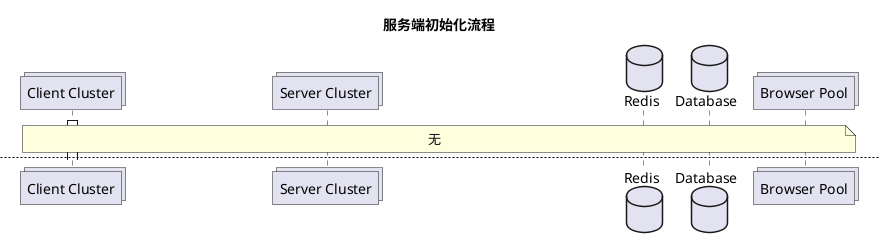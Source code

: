 @startuml

collections "Client Cluster" as c
collections "Server Cluster" as s
database Redis as rd
database Database as db
collections "Browser Pool" as b

title 服务端初始化流程

note across: 无

newpage 客户端初始化流程

note across: 启动指定数量的浏览器

autonumber "<b>[00] "

activate c
c -> b: 启动 n 个 Headless 浏览器\n守护进程监听保证浏览器数量
activate b
b --> c: 启动完成
deactivate b

newpage 客户端请求任务流程

note across: 请求任务

autonumber "<b>[00] "

deactivate s

loop 循环向服务器请求任务
c ->> s: 请求任务，参数\n浏览器总数量、浏览器的信息列表
activate s
deactivate rd

alt 请求任务流程
    s -> s: 判断是否存在<b>空闲</b>的浏览器
    activate s
    s -> db: 从数据库中为每个用户查询 n 个任务
    activate db
    db --> s: 返回数据
    deactivate db
    s -> rd: 设置任务为执行中 setnx
    activate rd
    rd --> s: 返回结果
    deactivate rd
    alt #LightGreen 设置成功
        s -> s: 结果中添加一条该条任务
    end
    alt #LightPink 设置失败
        s -> s: 跳过(此时该任务可能在别的实例上执行中)
    end
    deactivate s
end

s --> c: 返回任务列表
deactivate s

c -> c: 遍历任务并找到对应的浏览器，\n设置状态为执行中
c ->> b: 操作客户端(异步线程)
activate b
b -->> c: 返回结果
deactivate b

c ->> s: 返回任务处理结果
activate s
s -> db: 更新任务处理结果
activate db
db --> s: 返回结果
deactivate db
s -->> c:  返回结果
deactivate s

c -> c: 设置浏览器状态为空闲

end

@enduml
